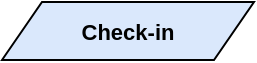 <mxfile version="24.2.5" type="github">
  <diagram name="Page-1" id="rNE84vLUw-9p18GAxiTo">
    <mxGraphModel dx="4859" dy="316" grid="0" gridSize="10" guides="1" tooltips="1" connect="1" arrows="1" fold="1" page="0" pageScale="1" pageWidth="827" pageHeight="1169" math="0" shadow="0">
      <root>
        <mxCell id="0" />
        <mxCell id="1" parent="0" />
        <mxCell id="FkPMKwBq1QXFT2V8LCDF-1" value="&lt;b&gt;Check-in&lt;/b&gt;" style="shape=parallelogram;perimeter=parallelogramPerimeter;whiteSpace=wrap;html=1;fixedSize=1;fillColor=#dae8fc;strokeColor=#000000;fontFamily=Helvetica;fontSize=11;fontColor=default;labelBackgroundColor=none;" vertex="1" parent="1">
          <mxGeometry x="-3361" y="581" width="126" height="29" as="geometry" />
        </mxCell>
      </root>
    </mxGraphModel>
  </diagram>
</mxfile>
